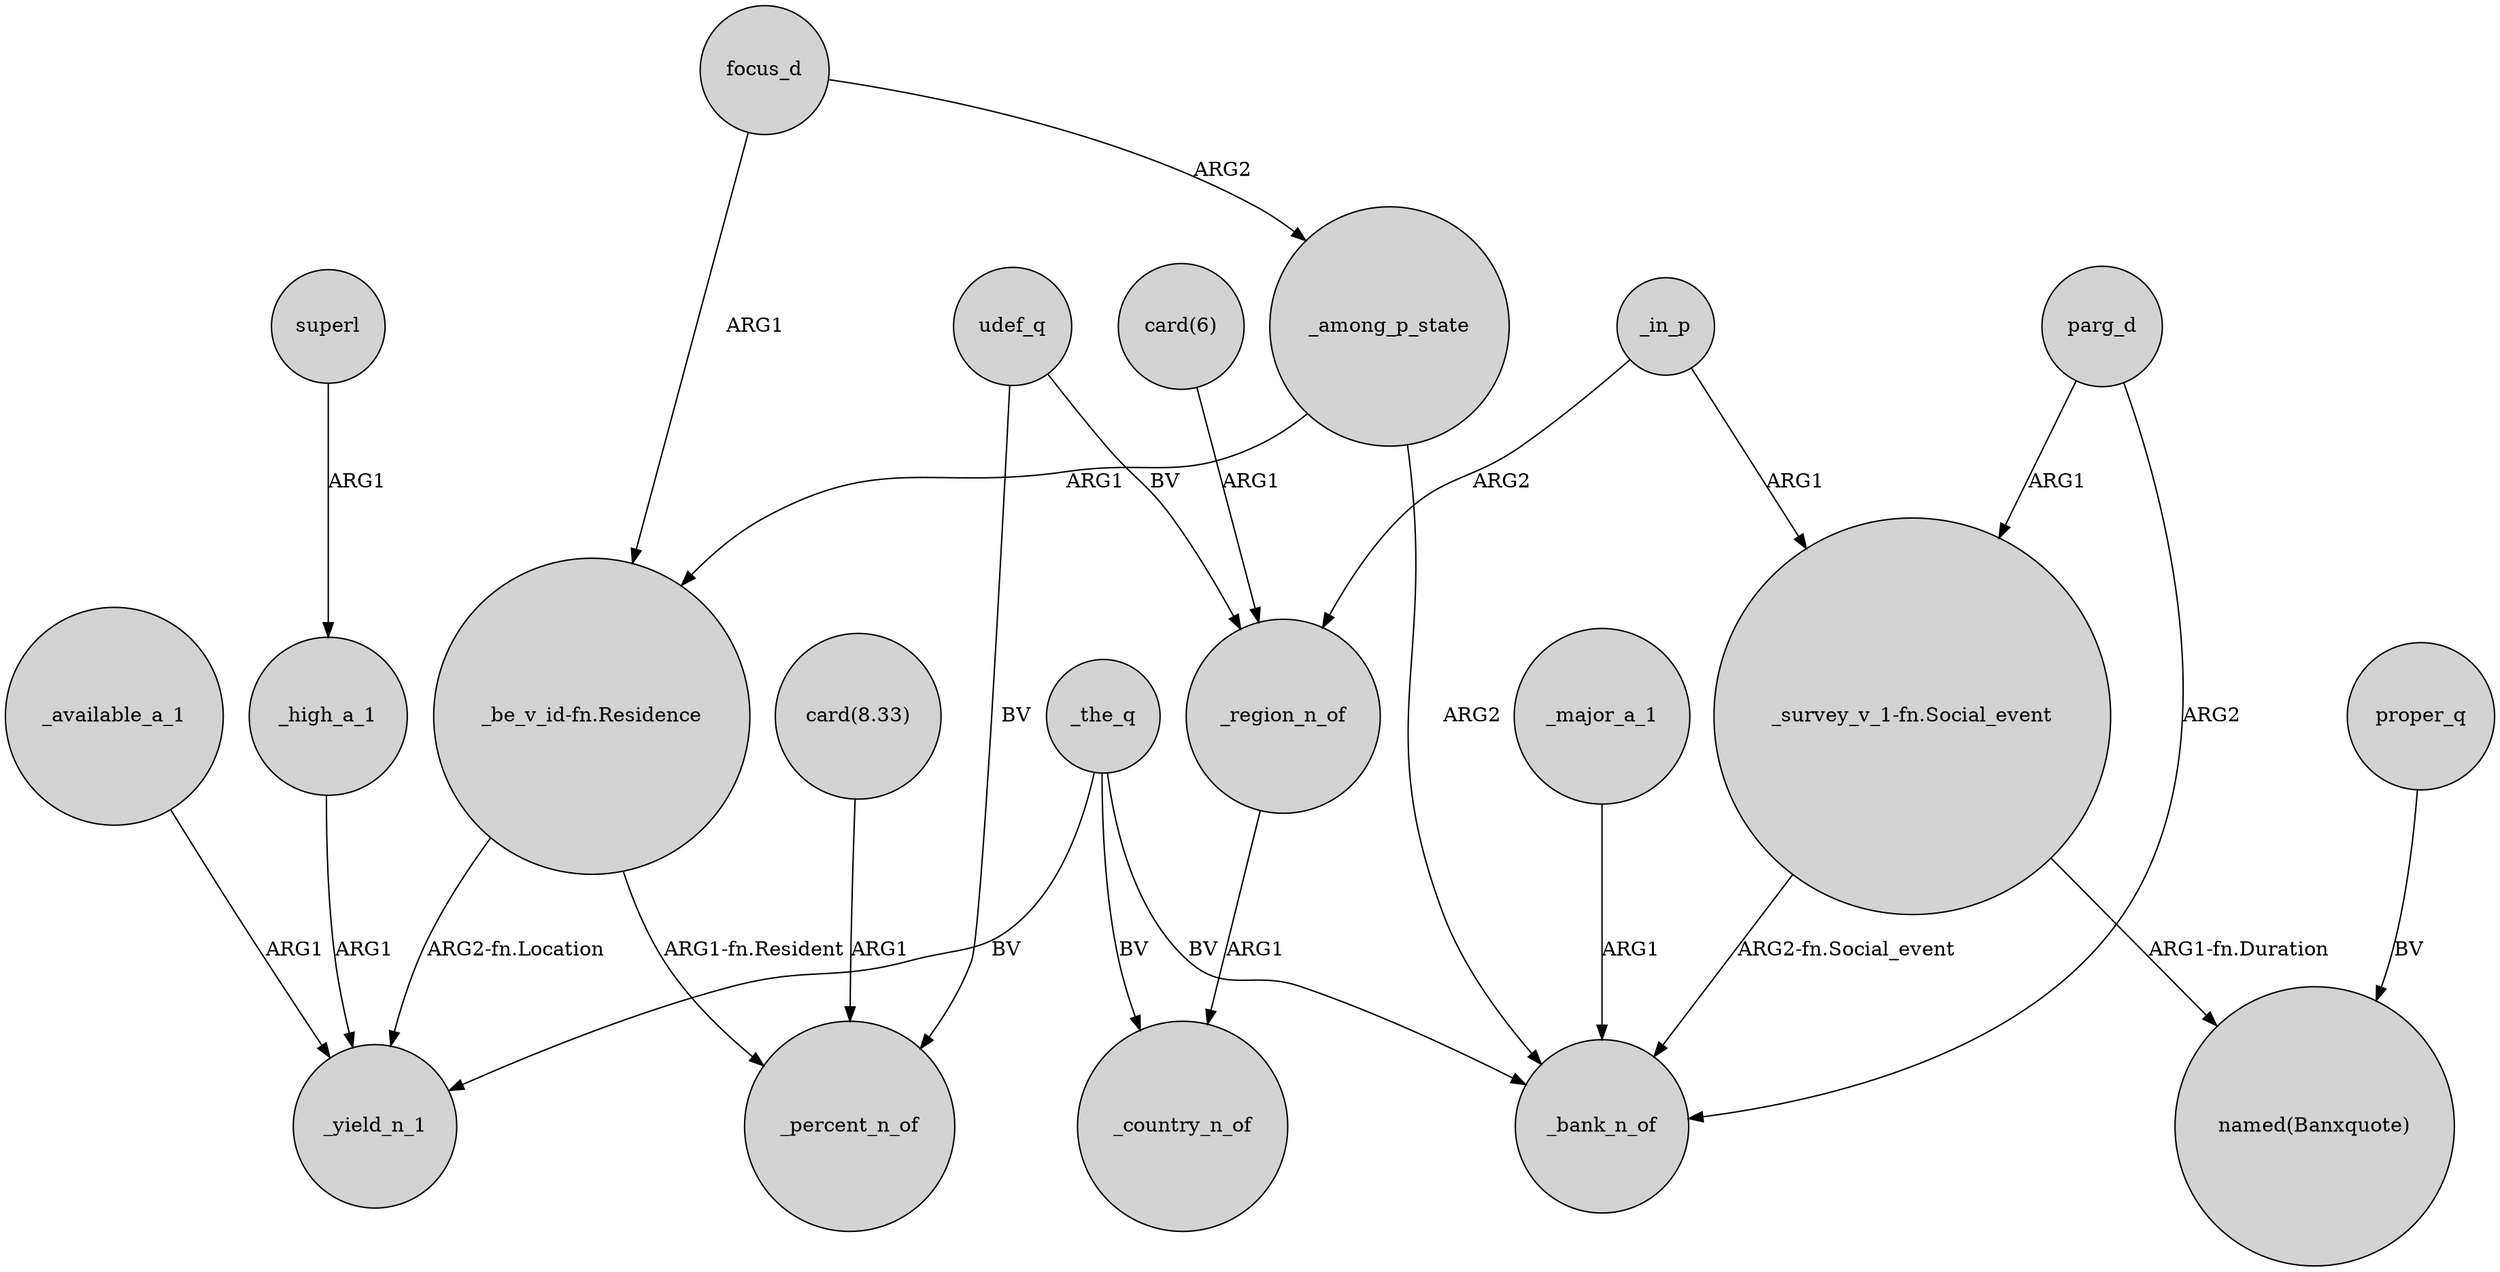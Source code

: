 digraph {
	node [shape=circle style=filled]
	_available_a_1 -> _yield_n_1 [label=ARG1]
	parg_d -> "_survey_v_1-fn.Social_event" [label=ARG1]
	"card(8.33)" -> _percent_n_of [label=ARG1]
	_region_n_of -> _country_n_of [label=ARG1]
	_the_q -> _bank_n_of [label=BV]
	parg_d -> _bank_n_of [label=ARG2]
	udef_q -> _region_n_of [label=BV]
	_major_a_1 -> _bank_n_of [label=ARG1]
	proper_q -> "named(Banxquote)" [label=BV]
	_among_p_state -> _bank_n_of [label=ARG2]
	"card(6)" -> _region_n_of [label=ARG1]
	"_be_v_id-fn.Residence" -> _yield_n_1 [label="ARG2-fn.Location"]
	_in_p -> "_survey_v_1-fn.Social_event" [label=ARG1]
	_the_q -> _yield_n_1 [label=BV]
	udef_q -> _percent_n_of [label=BV]
	_the_q -> _country_n_of [label=BV]
	_high_a_1 -> _yield_n_1 [label=ARG1]
	_among_p_state -> "_be_v_id-fn.Residence" [label=ARG1]
	"_be_v_id-fn.Residence" -> _percent_n_of [label="ARG1-fn.Resident"]
	focus_d -> _among_p_state [label=ARG2]
	_in_p -> _region_n_of [label=ARG2]
	"_survey_v_1-fn.Social_event" -> "named(Banxquote)" [label="ARG1-fn.Duration"]
	superl -> _high_a_1 [label=ARG1]
	"_survey_v_1-fn.Social_event" -> _bank_n_of [label="ARG2-fn.Social_event"]
	focus_d -> "_be_v_id-fn.Residence" [label=ARG1]
}
